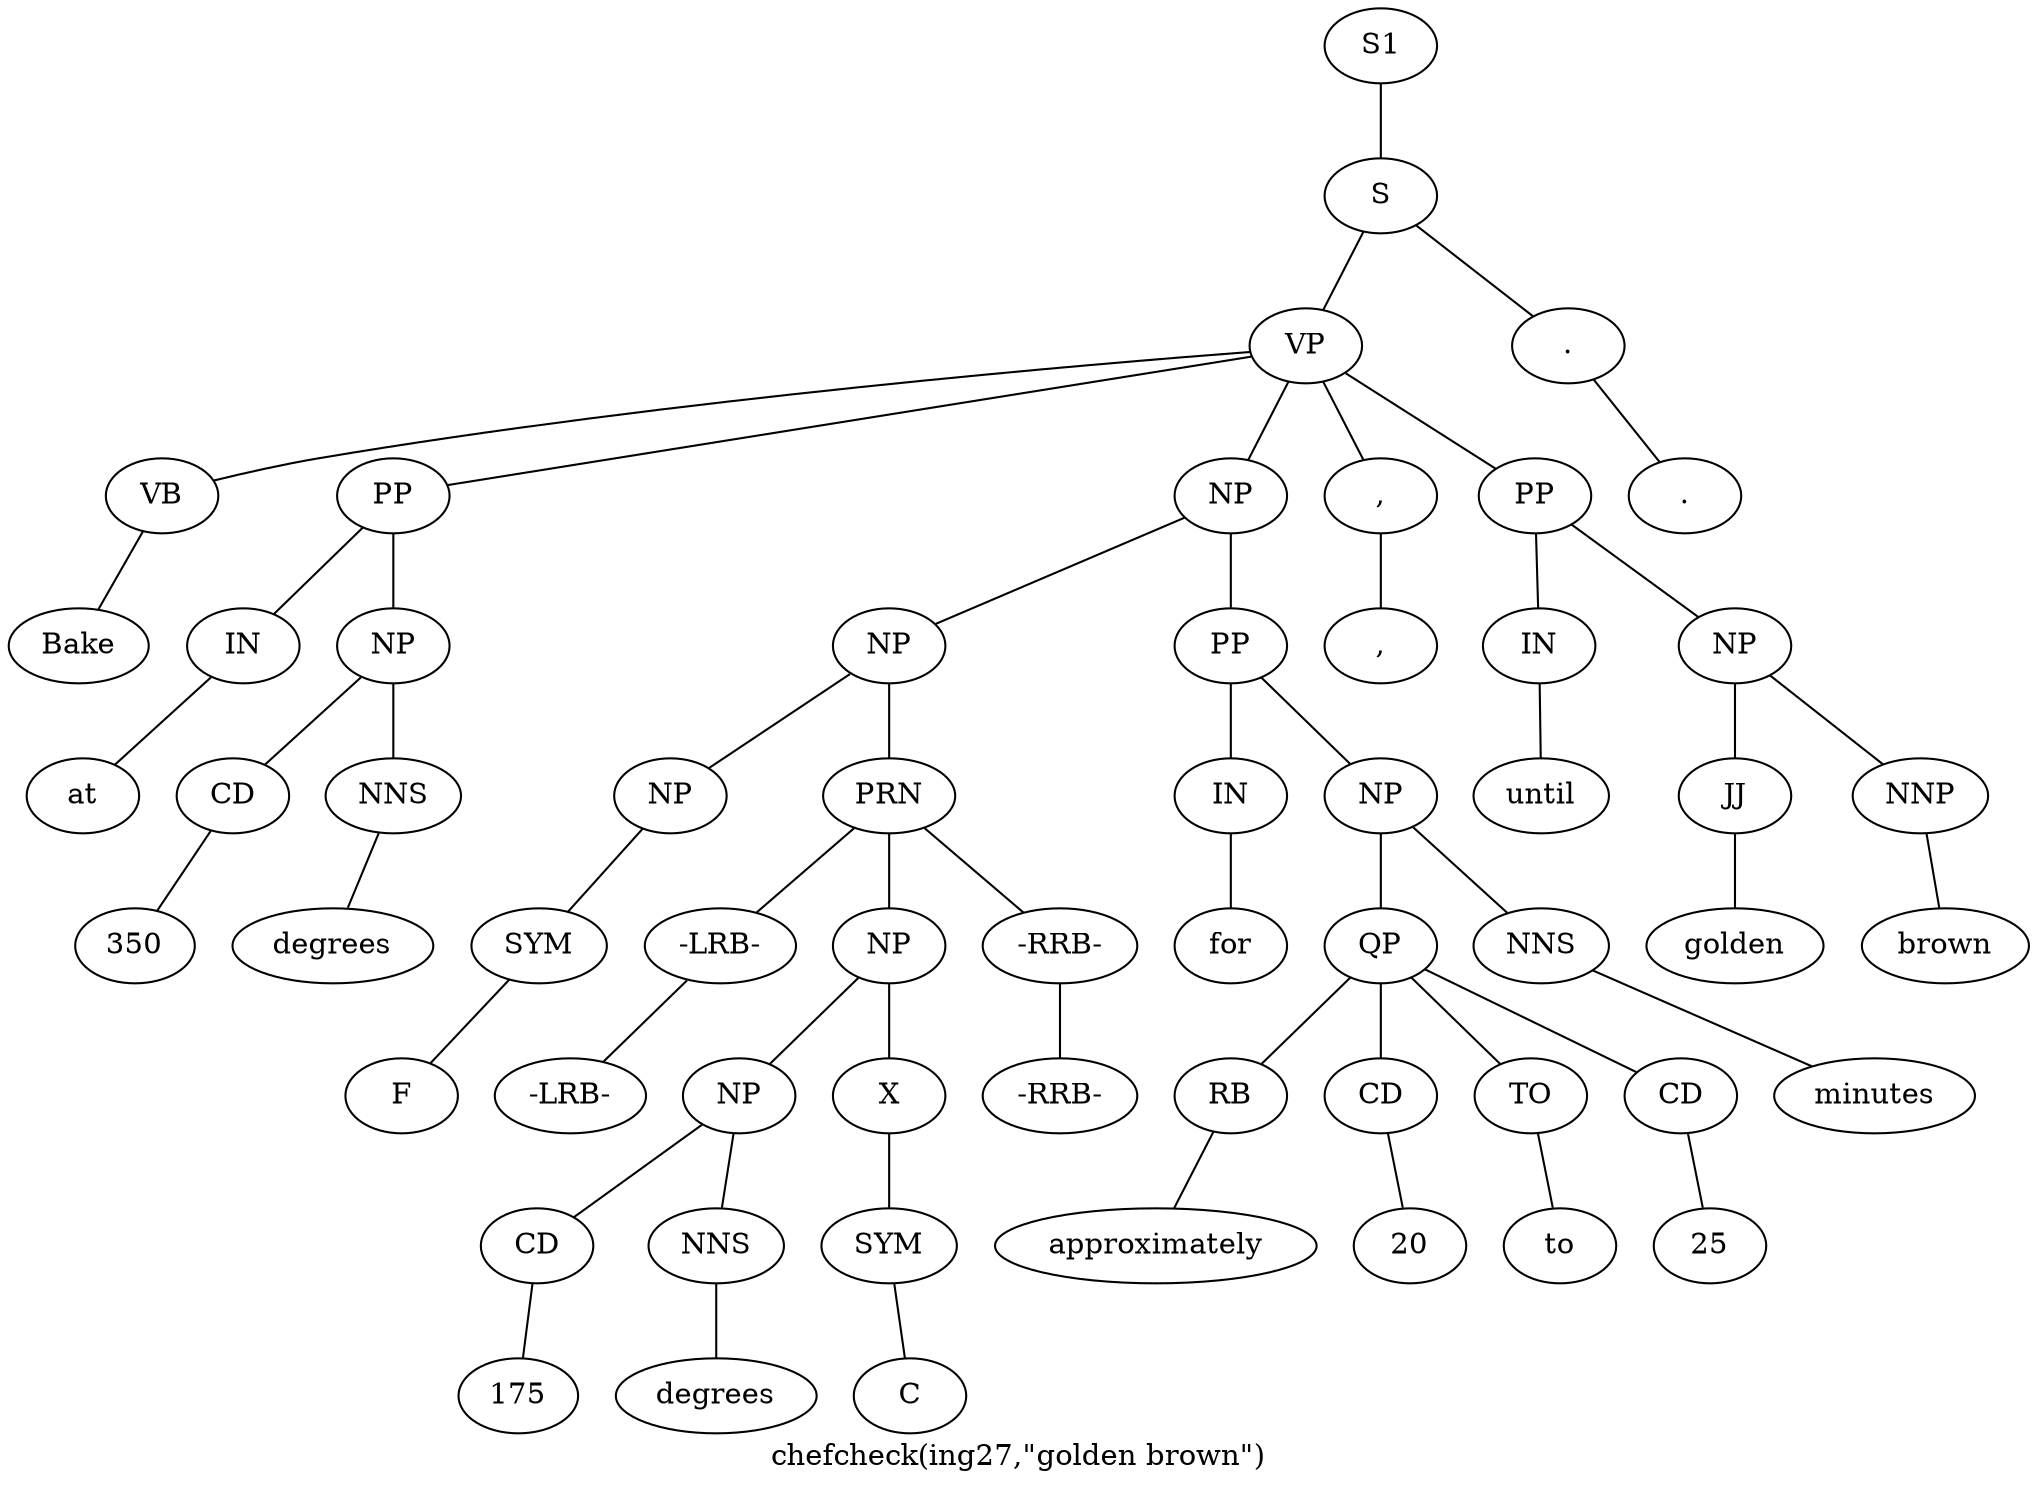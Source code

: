 graph SyntaxGraph {
	label = "chefcheck(ing27,\"golden brown\")";
	Node0 [label="S1"];
	Node1 [label="S"];
	Node2 [label="VP"];
	Node3 [label="VB"];
	Node4 [label="Bake"];
	Node5 [label="PP"];
	Node6 [label="IN"];
	Node7 [label="at"];
	Node8 [label="NP"];
	Node9 [label="CD"];
	Node10 [label="350"];
	Node11 [label="NNS"];
	Node12 [label="degrees"];
	Node13 [label="NP"];
	Node14 [label="NP"];
	Node15 [label="NP"];
	Node16 [label="SYM"];
	Node17 [label="F"];
	Node18 [label="PRN"];
	Node19 [label="-LRB-"];
	Node20 [label="-LRB-"];
	Node21 [label="NP"];
	Node22 [label="NP"];
	Node23 [label="CD"];
	Node24 [label="175"];
	Node25 [label="NNS"];
	Node26 [label="degrees"];
	Node27 [label="X"];
	Node28 [label="SYM"];
	Node29 [label="C"];
	Node30 [label="-RRB-"];
	Node31 [label="-RRB-"];
	Node32 [label="PP"];
	Node33 [label="IN"];
	Node34 [label="for"];
	Node35 [label="NP"];
	Node36 [label="QP"];
	Node37 [label="RB"];
	Node38 [label="approximately"];
	Node39 [label="CD"];
	Node40 [label="20"];
	Node41 [label="TO"];
	Node42 [label="to"];
	Node43 [label="CD"];
	Node44 [label="25"];
	Node45 [label="NNS"];
	Node46 [label="minutes"];
	Node47 [label=","];
	Node48 [label=","];
	Node49 [label="PP"];
	Node50 [label="IN"];
	Node51 [label="until"];
	Node52 [label="NP"];
	Node53 [label="JJ"];
	Node54 [label="golden"];
	Node55 [label="NNP"];
	Node56 [label="brown"];
	Node57 [label="."];
	Node58 [label="."];

	Node0 -- Node1;
	Node1 -- Node2;
	Node1 -- Node57;
	Node2 -- Node3;
	Node2 -- Node5;
	Node2 -- Node13;
	Node2 -- Node47;
	Node2 -- Node49;
	Node3 -- Node4;
	Node5 -- Node6;
	Node5 -- Node8;
	Node6 -- Node7;
	Node8 -- Node9;
	Node8 -- Node11;
	Node9 -- Node10;
	Node11 -- Node12;
	Node13 -- Node14;
	Node13 -- Node32;
	Node14 -- Node15;
	Node14 -- Node18;
	Node15 -- Node16;
	Node16 -- Node17;
	Node18 -- Node19;
	Node18 -- Node21;
	Node18 -- Node30;
	Node19 -- Node20;
	Node21 -- Node22;
	Node21 -- Node27;
	Node22 -- Node23;
	Node22 -- Node25;
	Node23 -- Node24;
	Node25 -- Node26;
	Node27 -- Node28;
	Node28 -- Node29;
	Node30 -- Node31;
	Node32 -- Node33;
	Node32 -- Node35;
	Node33 -- Node34;
	Node35 -- Node36;
	Node35 -- Node45;
	Node36 -- Node37;
	Node36 -- Node39;
	Node36 -- Node41;
	Node36 -- Node43;
	Node37 -- Node38;
	Node39 -- Node40;
	Node41 -- Node42;
	Node43 -- Node44;
	Node45 -- Node46;
	Node47 -- Node48;
	Node49 -- Node50;
	Node49 -- Node52;
	Node50 -- Node51;
	Node52 -- Node53;
	Node52 -- Node55;
	Node53 -- Node54;
	Node55 -- Node56;
	Node57 -- Node58;
}